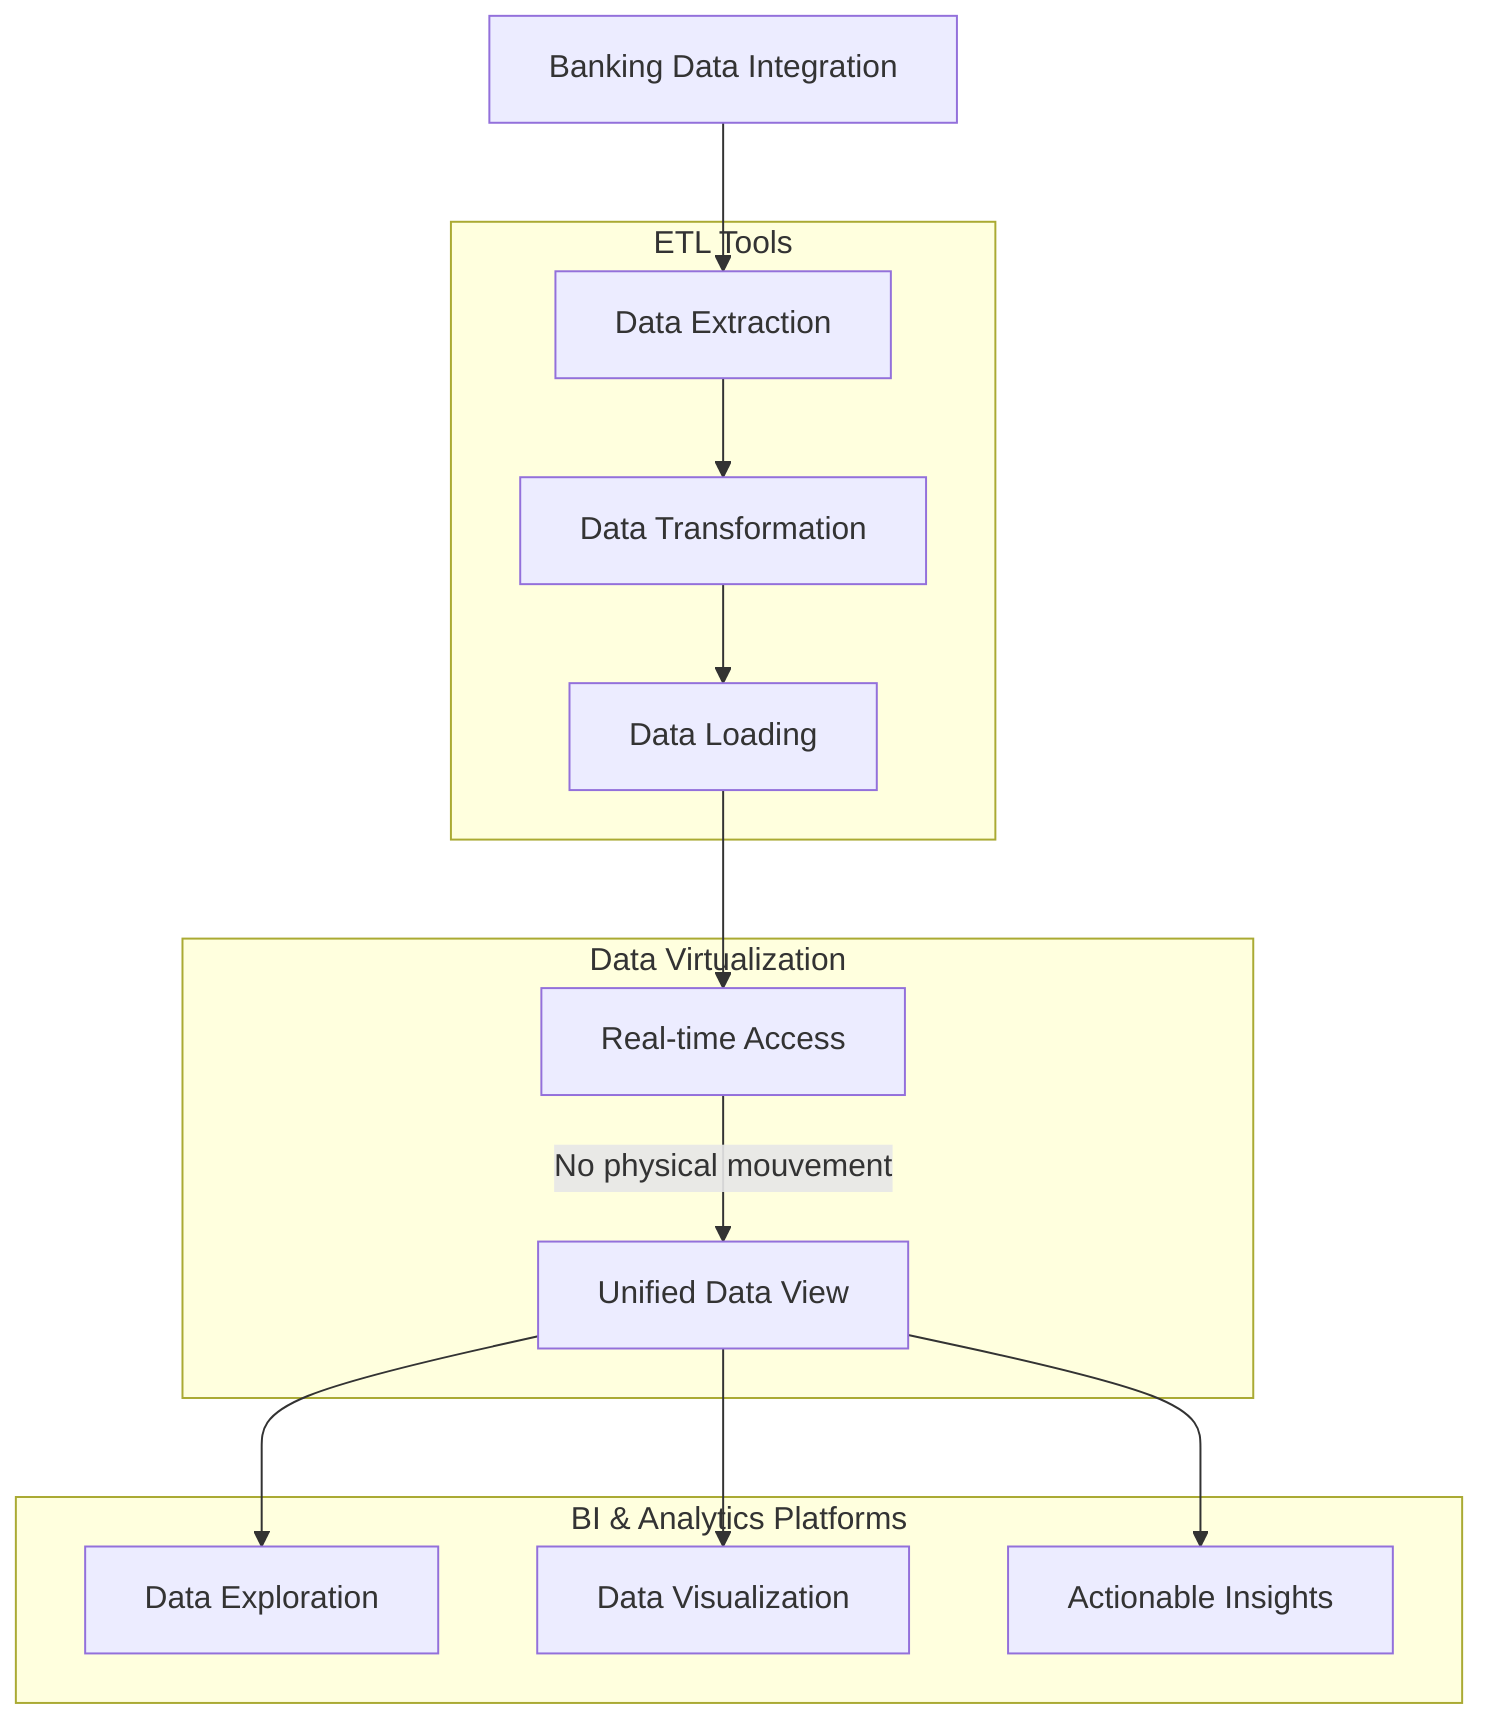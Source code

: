 flowchart TD
    B3-->C1[Real-time Access]
    A[Banking Data Integration] --> B1[Data Extraction]
    subgraph ETL Tools
    B1 --> B2[Data Transformation]
    B2 --> B3[Data Loading]
    end
    subgraph Data Virtualization
    C1 -- No physical mouvement --> C2[Unified Data View]
    end
    subgraph BI & Analytics Platforms
    C2 --> D1[Data Exploration]
    C2 --> D2[Data Visualization]
    C2 --> D3[Actionable Insights]
    end